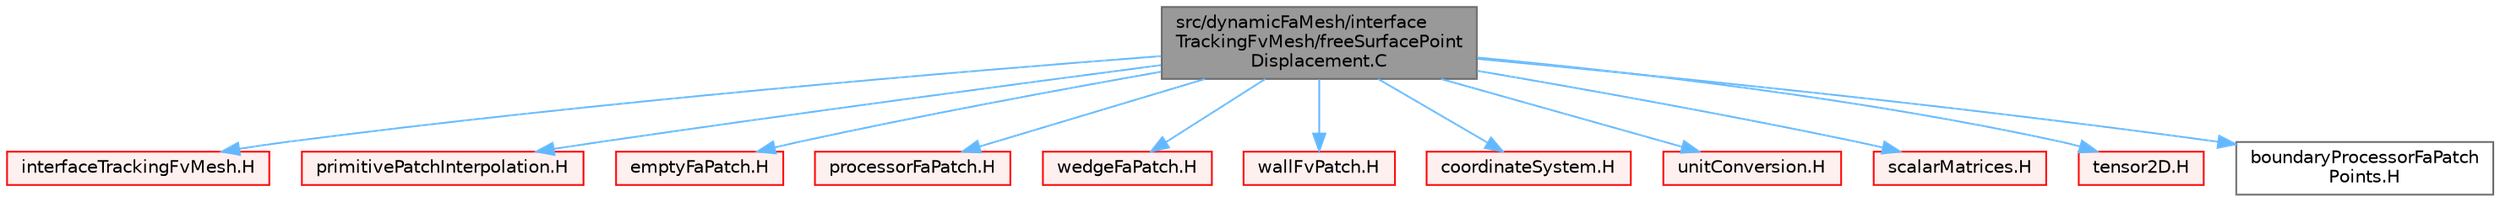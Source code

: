digraph "src/dynamicFaMesh/interfaceTrackingFvMesh/freeSurfacePointDisplacement.C"
{
 // LATEX_PDF_SIZE
  bgcolor="transparent";
  edge [fontname=Helvetica,fontsize=10,labelfontname=Helvetica,labelfontsize=10];
  node [fontname=Helvetica,fontsize=10,shape=box,height=0.2,width=0.4];
  Node1 [id="Node000001",label="src/dynamicFaMesh/interface\lTrackingFvMesh/freeSurfacePoint\lDisplacement.C",height=0.2,width=0.4,color="gray40", fillcolor="grey60", style="filled", fontcolor="black",tooltip=" "];
  Node1 -> Node2 [id="edge1_Node000001_Node000002",color="steelblue1",style="solid",tooltip=" "];
  Node2 [id="Node000002",label="interfaceTrackingFvMesh.H",height=0.2,width=0.4,color="red", fillcolor="#FFF0F0", style="filled",URL="$interfaceTrackingFvMesh_8H.html",tooltip=" "];
  Node1 -> Node571 [id="edge2_Node000001_Node000571",color="steelblue1",style="solid",tooltip=" "];
  Node571 [id="Node000571",label="primitivePatchInterpolation.H",height=0.2,width=0.4,color="red", fillcolor="#FFF0F0", style="filled",URL="$primitivePatchInterpolation_8H.html",tooltip=" "];
  Node1 -> Node573 [id="edge3_Node000001_Node000573",color="steelblue1",style="solid",tooltip=" "];
  Node573 [id="Node000573",label="emptyFaPatch.H",height=0.2,width=0.4,color="red", fillcolor="#FFF0F0", style="filled",URL="$emptyFaPatch_8H.html",tooltip=" "];
  Node1 -> Node574 [id="edge4_Node000001_Node000574",color="steelblue1",style="solid",tooltip=" "];
  Node574 [id="Node000574",label="processorFaPatch.H",height=0.2,width=0.4,color="red", fillcolor="#FFF0F0", style="filled",URL="$processorFaPatch_8H.html",tooltip=" "];
  Node1 -> Node577 [id="edge5_Node000001_Node000577",color="steelblue1",style="solid",tooltip=" "];
  Node577 [id="Node000577",label="wedgeFaPatch.H",height=0.2,width=0.4,color="red", fillcolor="#FFF0F0", style="filled",URL="$wedgeFaPatch_8H.html",tooltip=" "];
  Node1 -> Node579 [id="edge6_Node000001_Node000579",color="steelblue1",style="solid",tooltip=" "];
  Node579 [id="Node000579",label="wallFvPatch.H",height=0.2,width=0.4,color="red", fillcolor="#FFF0F0", style="filled",URL="$wallFvPatch_8H.html",tooltip=" "];
  Node1 -> Node581 [id="edge7_Node000001_Node000581",color="steelblue1",style="solid",tooltip=" "];
  Node581 [id="Node000581",label="coordinateSystem.H",height=0.2,width=0.4,color="red", fillcolor="#FFF0F0", style="filled",URL="$coordinateSystem_8H.html",tooltip=" "];
  Node1 -> Node585 [id="edge8_Node000001_Node000585",color="steelblue1",style="solid",tooltip=" "];
  Node585 [id="Node000585",label="unitConversion.H",height=0.2,width=0.4,color="red", fillcolor="#FFF0F0", style="filled",URL="$unitConversion_8H.html",tooltip="Unit conversion functions."];
  Node1 -> Node324 [id="edge9_Node000001_Node000324",color="steelblue1",style="solid",tooltip=" "];
  Node324 [id="Node000324",label="scalarMatrices.H",height=0.2,width=0.4,color="red", fillcolor="#FFF0F0", style="filled",URL="$scalarMatrices_8H.html",tooltip=" "];
  Node1 -> Node586 [id="edge10_Node000001_Node000586",color="steelblue1",style="solid",tooltip=" "];
  Node586 [id="Node000586",label="tensor2D.H",height=0.2,width=0.4,color="red", fillcolor="#FFF0F0", style="filled",URL="$tensor2D_8H.html",tooltip=" "];
  Node1 -> Node592 [id="edge11_Node000001_Node000592",color="steelblue1",style="solid",tooltip=" "];
  Node592 [id="Node000592",label="boundaryProcessorFaPatch\lPoints.H",height=0.2,width=0.4,color="grey40", fillcolor="white", style="filled",URL="$boundaryProcessorFaPatchPoints_8H.html",tooltip=" "];
}
